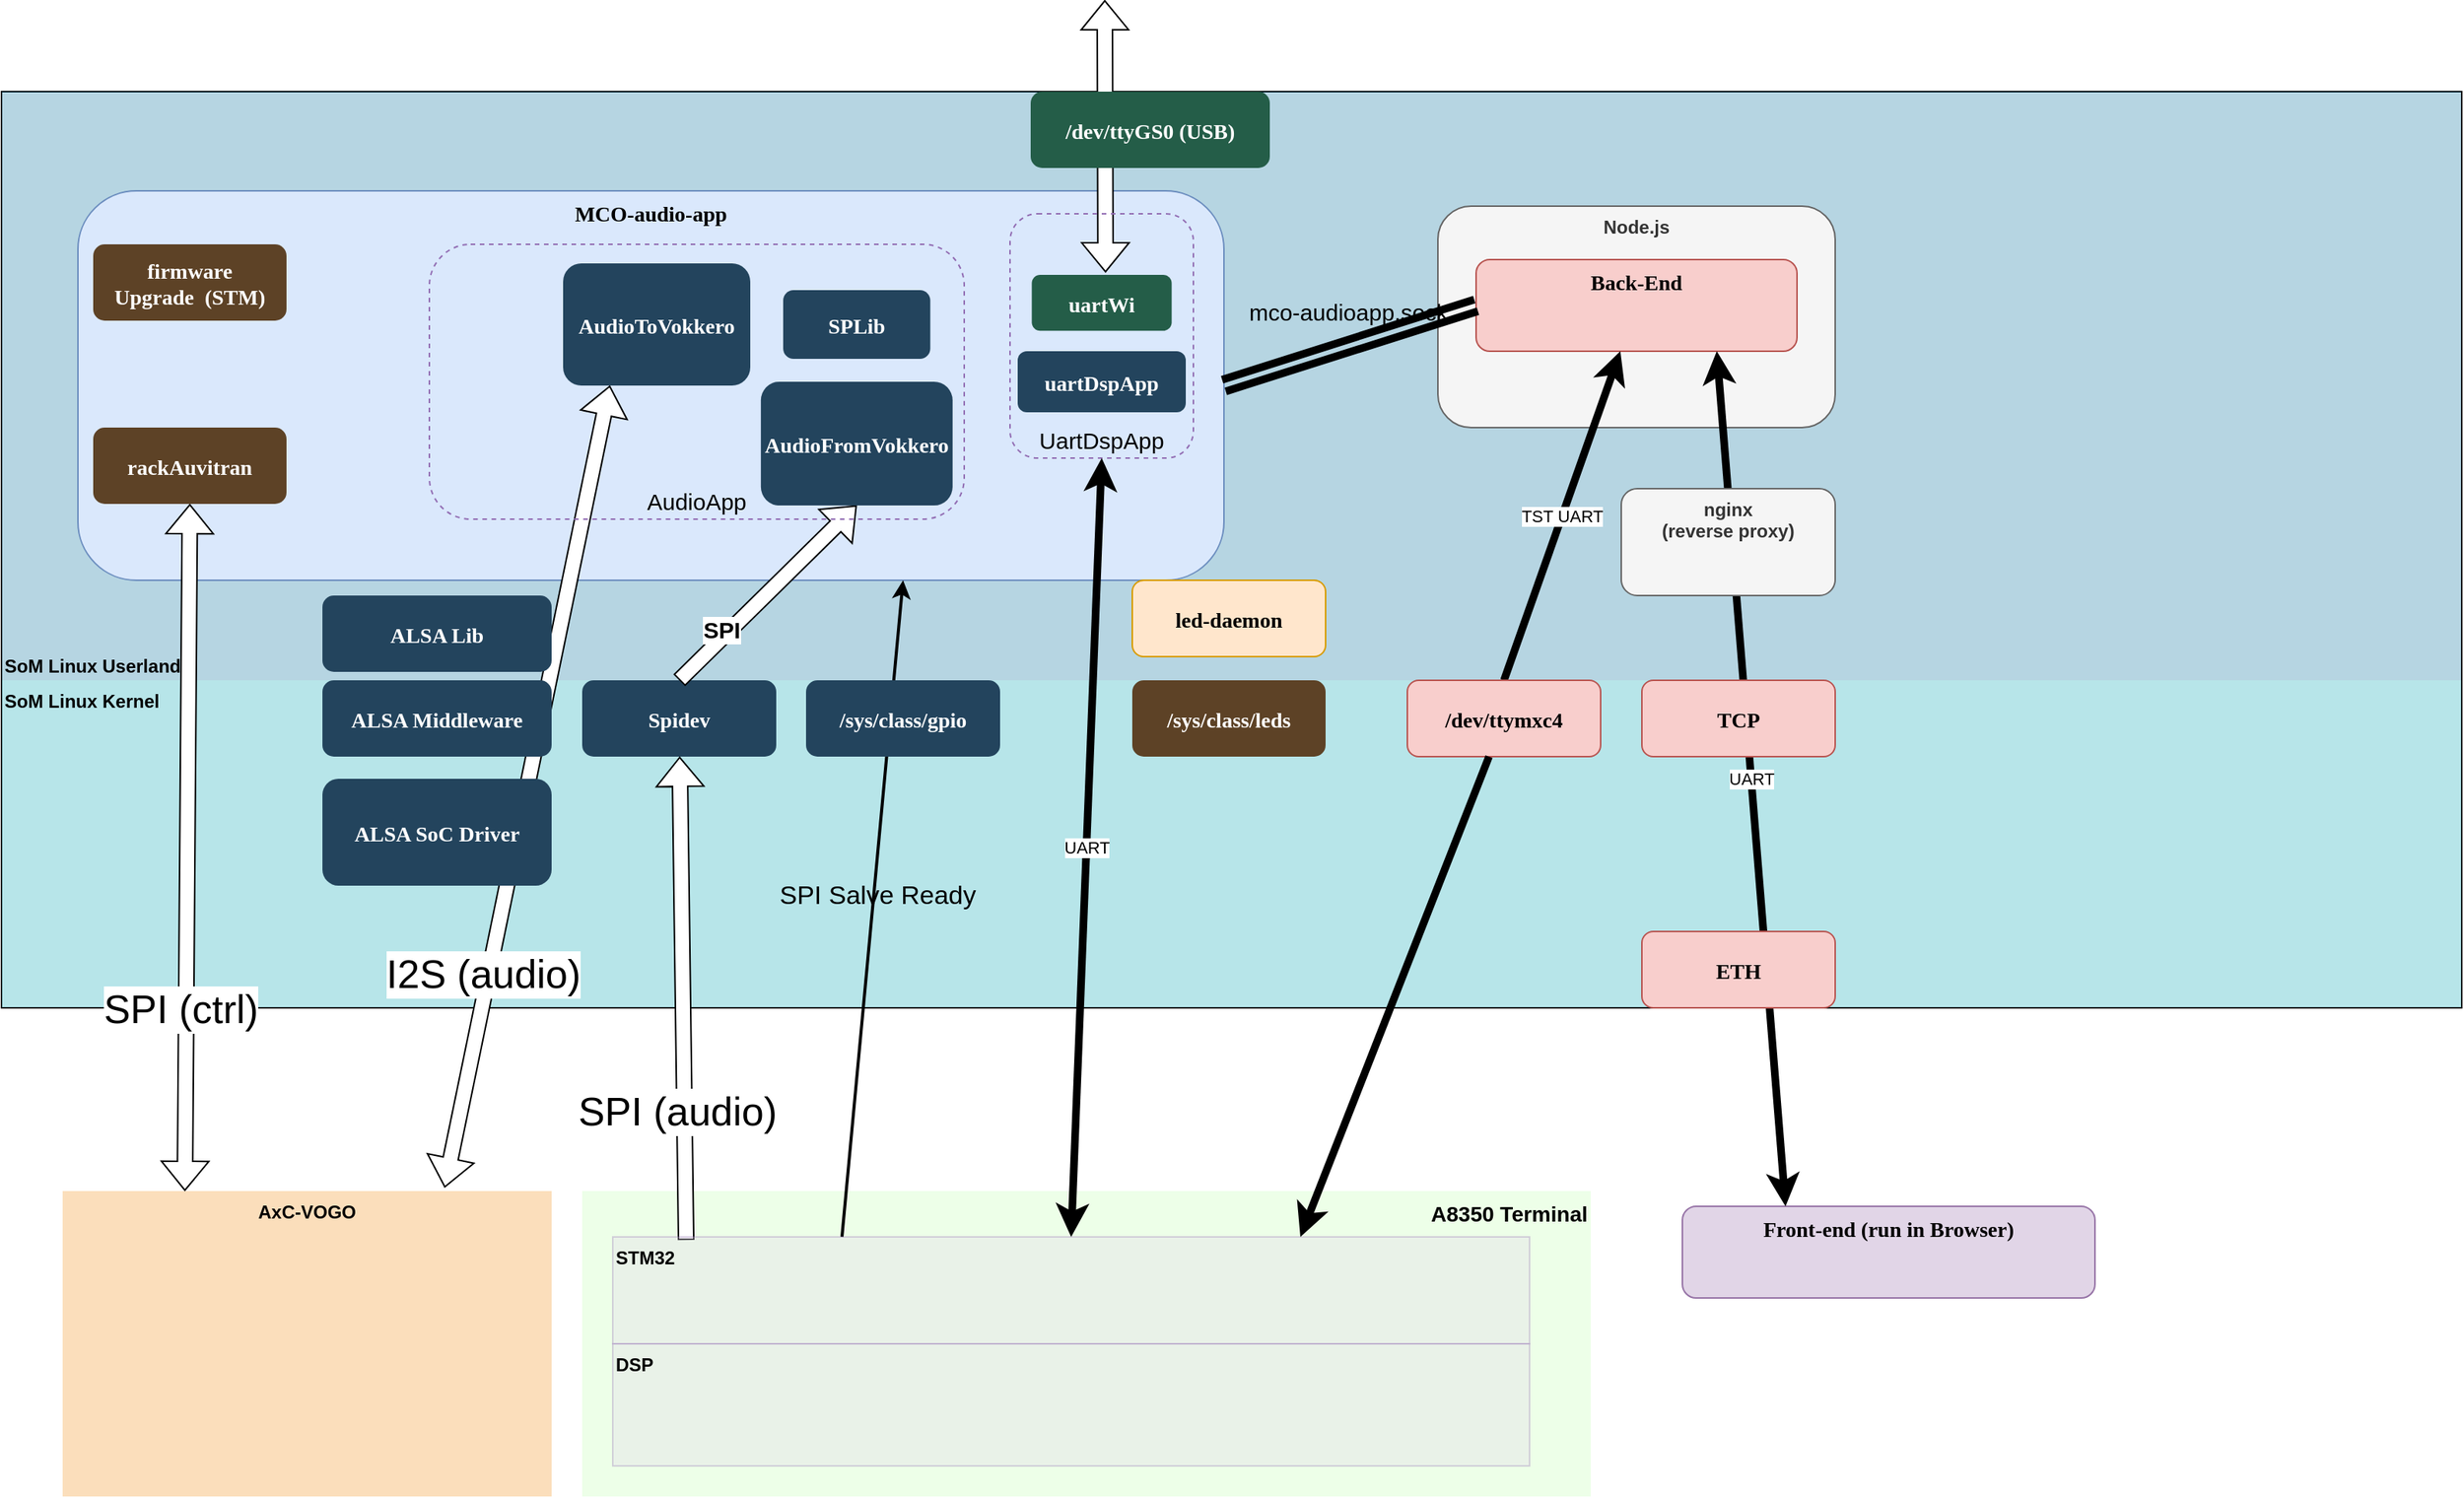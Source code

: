 <mxfile version="16.5.4" type="github">
  <diagram name="Page-1" id="2c0d36ab-eaac-3732-788b-9136903baeff">
    <mxGraphModel dx="2172" dy="960" grid="1" gridSize="10" guides="1" tooltips="1" connect="1" arrows="1" fold="1" page="1" pageScale="1.5" pageWidth="1169" pageHeight="827" background="none" math="0" shadow="0">
      <root>
        <mxCell id="0" />
        <mxCell id="1" parent="0" />
        <mxCell id="36HzXRvJtUE0cEunPF5f-136" value="" style="rounded=0;whiteSpace=wrap;html=1;labelBackgroundColor=none;fontColor=default;strokeColor=default;fillColor=none;" parent="1" vertex="1">
          <mxGeometry x="920" y="220" width="1610" height="600" as="geometry" />
        </mxCell>
        <mxCell id="122" value="SoM Linux Userland" style="fillColor=#10739E;strokeColor=none;opacity=30;align=left;verticalAlign=bottom;fontStyle=1" parent="1" vertex="1">
          <mxGeometry x="920" y="220" width="1610" height="385.5" as="geometry" />
        </mxCell>
        <mxCell id="0WuZlEnzJ-5e1mdfW7h4-131" value="Node.js" style="rounded=1;whiteSpace=wrap;html=1;horizontal=1;align=center;verticalAlign=top;fontStyle=1;fillColor=#f5f5f5;fontColor=#333333;strokeColor=#666666;" vertex="1" parent="1">
          <mxGeometry x="1860" y="295" width="260" height="145" as="geometry" />
        </mxCell>
        <mxCell id="109" value="SoM Linux Kernel" style="fillColor=#12AAB5;strokeColor=none;opacity=30;align=left;verticalAlign=top;fontStyle=1" parent="1" vertex="1">
          <mxGeometry x="920" y="605.5" width="1610" height="214.5" as="geometry" />
        </mxCell>
        <mxCell id="36HzXRvJtUE0cEunPF5f-138" value="&lt;b&gt;&lt;font style=&quot;font-size: 14px&quot;&gt;A8350 Terminal&lt;/font&gt;&lt;/b&gt;" style="rounded=0;whiteSpace=wrap;html=1;labelBackgroundColor=none;fontColor=default;strokeColor=none;fillColor=#C2FFB3;opacity=30;verticalAlign=top;align=right;" parent="1" vertex="1">
          <mxGeometry x="1300" y="940" width="660" height="200" as="geometry" />
        </mxCell>
        <mxCell id="117" value="AxC-VOGO" style="fillColor=#F2931E;strokeColor=none;opacity=30;align=center;verticalAlign=top;fontStyle=1" parent="1" vertex="1">
          <mxGeometry x="960" y="940" width="320" height="200" as="geometry" />
        </mxCell>
        <mxCell id="29" value="MCO-audio-app" style="rounded=1;fillColor=#dae8fc;strokeColor=#6c8ebf;fontStyle=1;fontFamily=Tahoma;fontSize=14;labelBackgroundColor=none;align=center;verticalAlign=top;" parent="1" vertex="1">
          <mxGeometry x="970" y="285" width="750" height="255" as="geometry" />
        </mxCell>
        <mxCell id="36HzXRvJtUE0cEunPF5f-161" value="" style="shape=flexArrow;endArrow=classic;html=1;rounded=0;fontColor=default;exitX=0.25;exitY=0;exitDx=0;exitDy=0;fillColor=default;startArrow=block;entryX=0.5;entryY=1;entryDx=0;entryDy=0;" parent="1" target="36HzXRvJtUE0cEunPF5f-156" edge="1">
          <mxGeometry width="50" height="50" relative="1" as="geometry">
            <mxPoint x="1040" y="940" as="sourcePoint" />
            <mxPoint x="1200" y="650" as="targetPoint" />
          </mxGeometry>
        </mxCell>
        <mxCell id="36HzXRvJtUE0cEunPF5f-162" value="&lt;font style=&quot;font-size: 26px&quot;&gt;SPI (ctrl)&lt;/font&gt;" style="edgeLabel;html=1;align=center;verticalAlign=middle;resizable=0;points=[];fontColor=default;" parent="36HzXRvJtUE0cEunPF5f-161" vertex="1" connectable="0">
          <mxGeometry x="-0.47" y="5" relative="1" as="geometry">
            <mxPoint x="1" as="offset" />
          </mxGeometry>
        </mxCell>
        <mxCell id="36HzXRvJtUE0cEunPF5f-169" value="" style="shape=flexArrow;endArrow=classic;html=1;rounded=0;fontColor=default;exitX=0.25;exitY=0;exitDx=0;exitDy=0;fillColor=default;startArrow=block;entryX=0.25;entryY=1;entryDx=0;entryDy=0;" parent="1" edge="1" target="36HzXRvJtUE0cEunPF5f-151">
          <mxGeometry width="50" height="50" relative="1" as="geometry">
            <mxPoint x="1210" y="937.75" as="sourcePoint" />
            <mxPoint x="1213.25" y="487.75" as="targetPoint" />
          </mxGeometry>
        </mxCell>
        <mxCell id="36HzXRvJtUE0cEunPF5f-170" value="&lt;font style=&quot;font-size: 26px&quot;&gt;I2S (audio)&lt;/font&gt;" style="edgeLabel;html=1;align=center;verticalAlign=middle;resizable=0;points=[];fontColor=default;" parent="36HzXRvJtUE0cEunPF5f-169" vertex="1" connectable="0">
          <mxGeometry x="-0.47" y="5" relative="1" as="geometry">
            <mxPoint x="1" as="offset" />
          </mxGeometry>
        </mxCell>
        <mxCell id="4" value="ALSA SoC Driver" style="rounded=1;fillColor=#23445D;gradientColor=none;strokeColor=none;fontColor=#FFFFFF;fontStyle=1;fontFamily=Tahoma;fontSize=14" parent="1" vertex="1">
          <mxGeometry x="1130" y="670" width="150" height="70" as="geometry" />
        </mxCell>
        <mxCell id="36HzXRvJtUE0cEunPF5f-130" value="ALSA Middleware" style="rounded=1;fillColor=#23445D;gradientColor=none;strokeColor=none;fontColor=#FFFFFF;fontStyle=1;fontFamily=Tahoma;fontSize=14" parent="1" vertex="1">
          <mxGeometry x="1130" y="605.5" width="150" height="50" as="geometry" />
        </mxCell>
        <mxCell id="36HzXRvJtUE0cEunPF5f-131" value="ALSA Lib" style="rounded=1;fillColor=#23445D;gradientColor=none;strokeColor=none;fontColor=#FFFFFF;fontStyle=1;fontFamily=Tahoma;fontSize=14" parent="1" vertex="1">
          <mxGeometry x="1130" y="550" width="150" height="50" as="geometry" />
        </mxCell>
        <mxCell id="36HzXRvJtUE0cEunPF5f-132" value="Spidev" style="rounded=1;fillColor=#23445D;gradientColor=none;strokeColor=none;fontColor=#FFFFFF;fontStyle=1;fontFamily=Tahoma;fontSize=14" parent="1" vertex="1">
          <mxGeometry x="1300" y="605.5" width="127" height="50" as="geometry" />
        </mxCell>
        <mxCell id="36HzXRvJtUE0cEunPF5f-137" value="DSP" style="fillColor=#DED5E8;strokeColor=#926DB3;opacity=30;align=left;verticalAlign=top;fontStyle=1" parent="1" vertex="1">
          <mxGeometry x="1320" y="1040" width="600" height="80" as="geometry" />
        </mxCell>
        <mxCell id="36HzXRvJtUE0cEunPF5f-140" value="" style="shape=flexArrow;endArrow=classic;html=1;rounded=0;fontColor=default;exitX=0.08;exitY=0.029;exitDx=0;exitDy=0;fillColor=default;exitPerimeter=0;" parent="1" target="36HzXRvJtUE0cEunPF5f-132" edge="1" source="36HzXRvJtUE0cEunPF5f-173">
          <mxGeometry width="50" height="50" relative="1" as="geometry">
            <mxPoint x="1385" y="940" as="sourcePoint" />
            <mxPoint x="1410" y="950" as="targetPoint" />
          </mxGeometry>
        </mxCell>
        <mxCell id="36HzXRvJtUE0cEunPF5f-141" value="&lt;font style=&quot;font-size: 26px&quot;&gt;SPI (audio)&lt;/font&gt;" style="edgeLabel;html=1;align=center;verticalAlign=middle;resizable=0;points=[];fontColor=default;" parent="36HzXRvJtUE0cEunPF5f-140" vertex="1" connectable="0">
          <mxGeometry x="-0.47" y="5" relative="1" as="geometry">
            <mxPoint as="offset" />
          </mxGeometry>
        </mxCell>
        <mxCell id="36HzXRvJtUE0cEunPF5f-142" value="" style="endArrow=none;html=1;rounded=0;fontSize=26;fontColor=default;fillColor=#d5e8d4;entryX=0.25;entryY=0;entryDx=0;entryDy=0;strokeWidth=2;endFill=0;startArrow=classic;startFill=1;sketch=0;strokeColor=#000000;" parent="1" edge="1" target="36HzXRvJtUE0cEunPF5f-173">
          <mxGeometry relative="1" as="geometry">
            <mxPoint x="1510" y="540" as="sourcePoint" />
            <mxPoint x="1470" y="940" as="targetPoint" />
          </mxGeometry>
        </mxCell>
        <mxCell id="36HzXRvJtUE0cEunPF5f-143" value="SPI Salve Ready" style="edgeLabel;resizable=0;html=1;align=center;verticalAlign=middle;labelBackgroundColor=none;fontSize=17;fontColor=default;strokeColor=#926DB3;fillColor=none;" parent="36HzXRvJtUE0cEunPF5f-142" connectable="0" vertex="1">
          <mxGeometry relative="1" as="geometry">
            <mxPoint x="3" y="-8" as="offset" />
          </mxGeometry>
        </mxCell>
        <mxCell id="36HzXRvJtUE0cEunPF5f-148" value="" style="shape=flexArrow;endArrow=classic;html=1;rounded=0;fontColor=default;exitX=0.5;exitY=0;exitDx=0;exitDy=0;fillColor=default;entryX=0.5;entryY=1;entryDx=0;entryDy=0;" parent="1" source="36HzXRvJtUE0cEunPF5f-132" target="36HzXRvJtUE0cEunPF5f-144" edge="1">
          <mxGeometry width="50" height="50" relative="1" as="geometry">
            <mxPoint x="1364.16" y="712.25" as="sourcePoint" />
            <mxPoint x="1362.781" y="427.75" as="targetPoint" />
          </mxGeometry>
        </mxCell>
        <mxCell id="36HzXRvJtUE0cEunPF5f-149" value="&lt;font style=&quot;font-size: 15px;&quot;&gt;&lt;span style=&quot;font-size: 15px;&quot;&gt;SPI&lt;/span&gt;&lt;/font&gt;" style="edgeLabel;html=1;align=center;verticalAlign=middle;resizable=0;points=[];fontColor=default;fontStyle=1;fontSize=15;" parent="36HzXRvJtUE0cEunPF5f-148" vertex="1" connectable="0">
          <mxGeometry x="-0.47" y="5" relative="1" as="geometry">
            <mxPoint as="offset" />
          </mxGeometry>
        </mxCell>
        <mxCell id="36HzXRvJtUE0cEunPF5f-171" value="" style="shape=flexArrow;endArrow=classic;html=1;rounded=0;fontColor=default;exitX=0.25;exitY=0;exitDx=0;exitDy=0;fillColor=default;startArrow=block;" parent="1" edge="1">
          <mxGeometry width="50" height="50" relative="1" as="geometry">
            <mxPoint x="1642.47" y="338.5" as="sourcePoint" />
            <mxPoint x="1642" y="160" as="targetPoint" />
          </mxGeometry>
        </mxCell>
        <mxCell id="36HzXRvJtUE0cEunPF5f-154" value="/dev/ttyGS0 (USB)" style="rounded=1;fillColor=#245D48;gradientColor=none;strokeColor=none;fontColor=#FFFFFF;fontStyle=1;fontFamily=Tahoma;fontSize=14" parent="1" vertex="1">
          <mxGeometry x="1593.5" y="220" width="156.5" height="50" as="geometry" />
        </mxCell>
        <mxCell id="36HzXRvJtUE0cEunPF5f-155" value="firmware&#xa;Upgrade  (STM)" style="rounded=1;fillColor=#5D4226;gradientColor=none;strokeColor=none;fontColor=#FFFFFF;fontStyle=1;fontFamily=Tahoma;fontSize=14" parent="1" vertex="1">
          <mxGeometry x="980" y="320" width="126.5" height="50" as="geometry" />
        </mxCell>
        <mxCell id="36HzXRvJtUE0cEunPF5f-156" value="rackAuvitran" style="rounded=1;fillColor=#5D4226;gradientColor=none;strokeColor=none;fontColor=#FFFFFF;fontStyle=1;fontFamily=Tahoma;fontSize=14" parent="1" vertex="1">
          <mxGeometry x="980" y="440" width="126.5" height="50" as="geometry" />
        </mxCell>
        <mxCell id="36HzXRvJtUE0cEunPF5f-159" value="" style="group;verticalAlign=bottom;" parent="1" vertex="1" connectable="0">
          <mxGeometry x="1580" y="300" width="140" height="220" as="geometry" />
        </mxCell>
        <mxCell id="36HzXRvJtUE0cEunPF5f-157" value="UartDspApp" style="rounded=1;whiteSpace=wrap;html=1;labelBackgroundColor=none;fontSize=15;fontColor=default;strokeColor=#926DB3;fillColor=none;dashed=1;verticalAlign=bottom;" parent="36HzXRvJtUE0cEunPF5f-159" vertex="1">
          <mxGeometry width="120" height="160" as="geometry" />
        </mxCell>
        <mxCell id="36HzXRvJtUE0cEunPF5f-152" value="uartDspApp" style="rounded=1;fillColor=#23445D;gradientColor=none;strokeColor=none;fontColor=#FFFFFF;fontStyle=1;fontFamily=Tahoma;fontSize=14" parent="36HzXRvJtUE0cEunPF5f-159" vertex="1">
          <mxGeometry x="5" y="90" width="110" height="40" as="geometry" />
        </mxCell>
        <mxCell id="36HzXRvJtUE0cEunPF5f-153" value="uartWi" style="rounded=1;fillColor=#245D48;gradientColor=none;strokeColor=none;fontColor=#FFFFFF;fontStyle=1;fontFamily=Tahoma;fontSize=14" parent="36HzXRvJtUE0cEunPF5f-159" vertex="1">
          <mxGeometry x="14.23" y="40" width="91.54" height="36.67" as="geometry" />
        </mxCell>
        <mxCell id="36HzXRvJtUE0cEunPF5f-160" value="" style="group;verticalAlign=bottom;" parent="1" vertex="1" connectable="0">
          <mxGeometry x="1200" y="320" width="350" height="180" as="geometry" />
        </mxCell>
        <mxCell id="36HzXRvJtUE0cEunPF5f-158" value="AudioApp" style="rounded=1;whiteSpace=wrap;html=1;labelBackgroundColor=none;fontSize=15;fontColor=default;strokeColor=#926DB3;fillColor=none;dashed=1;verticalAlign=bottom;" parent="36HzXRvJtUE0cEunPF5f-160" vertex="1">
          <mxGeometry width="350.0" height="180" as="geometry" />
        </mxCell>
        <mxCell id="36HzXRvJtUE0cEunPF5f-144" value="AudioFromVokkero" style="rounded=1;fillColor=#23445D;gradientColor=none;strokeColor=none;fontColor=#FFFFFF;fontStyle=1;fontFamily=Tahoma;fontSize=14" parent="36HzXRvJtUE0cEunPF5f-160" vertex="1">
          <mxGeometry x="216.93" y="90" width="125.475" height="81" as="geometry" />
        </mxCell>
        <mxCell id="10" value="SPLib" style="rounded=1;fillColor=#23445D;gradientColor=none;strokeColor=none;fontColor=#FFFFFF;fontStyle=1;fontFamily=Tahoma;fontSize=14" parent="36HzXRvJtUE0cEunPF5f-160" vertex="1">
          <mxGeometry x="231.543" y="30" width="96.25" height="45" as="geometry" />
        </mxCell>
        <mxCell id="36HzXRvJtUE0cEunPF5f-151" value="AudioToVokkero" style="rounded=1;fillColor=#23445D;gradientColor=none;strokeColor=none;fontColor=#FFFFFF;fontStyle=1;fontFamily=Tahoma;fontSize=14" parent="36HzXRvJtUE0cEunPF5f-160" vertex="1">
          <mxGeometry x="87.5" y="12.5" width="122.5" height="80" as="geometry" />
        </mxCell>
        <mxCell id="36HzXRvJtUE0cEunPF5f-166" value="/sys/class/leds" style="rounded=1;fillColor=#5D4226;gradientColor=none;strokeColor=none;fontColor=#FFFFFF;fontStyle=1;fontFamily=Tahoma;fontSize=14" parent="1" vertex="1">
          <mxGeometry x="1660" y="605.5" width="126.5" height="50" as="geometry" />
        </mxCell>
        <mxCell id="36HzXRvJtUE0cEunPF5f-167" value="led-daemon" style="rounded=1;fillColor=#ffe6cc;strokeColor=#d79b00;fontStyle=1;fontFamily=Tahoma;fontSize=14;" parent="1" vertex="1">
          <mxGeometry x="1660" y="540" width="126.5" height="50" as="geometry" />
        </mxCell>
        <mxCell id="36HzXRvJtUE0cEunPF5f-173" value="STM32&#xa;" style="fillColor=#DED5E8;strokeColor=#926DB3;opacity=30;align=left;verticalAlign=top;fontStyle=1" parent="1" vertex="1">
          <mxGeometry x="1320" y="970" width="600" height="70" as="geometry" />
        </mxCell>
        <mxCell id="0WuZlEnzJ-5e1mdfW7h4-124" value="Front-end (run in Browser)&#xa;" style="rounded=1;fillColor=#e1d5e7;strokeColor=#9673a6;fontStyle=1;fontFamily=Tahoma;fontSize=14;labelBackgroundColor=none;align=center;verticalAlign=top;" vertex="1" parent="1">
          <mxGeometry x="2020" y="950" width="270" height="60" as="geometry" />
        </mxCell>
        <mxCell id="0WuZlEnzJ-5e1mdfW7h4-123" value="Back-End" style="rounded=1;fillColor=#f8cecc;strokeColor=#b85450;fontStyle=1;fontFamily=Tahoma;fontSize=14;labelBackgroundColor=none;align=center;verticalAlign=top;" vertex="1" parent="1">
          <mxGeometry x="1885" y="330" width="210" height="60" as="geometry" />
        </mxCell>
        <mxCell id="0WuZlEnzJ-5e1mdfW7h4-134" value="UART" style="endArrow=classic;startArrow=classic;html=1;rounded=0;entryX=0.5;entryY=1;entryDx=0;entryDy=0;strokeWidth=5;exitX=0.5;exitY=0;exitDx=0;exitDy=0;" edge="1" parent="1" source="36HzXRvJtUE0cEunPF5f-173" target="36HzXRvJtUE0cEunPF5f-157">
          <mxGeometry width="50" height="50" relative="1" as="geometry">
            <mxPoint x="1780" y="980" as="sourcePoint" />
            <mxPoint x="2042.5" y="500" as="targetPoint" />
          </mxGeometry>
        </mxCell>
        <mxCell id="0WuZlEnzJ-5e1mdfW7h4-146" value="UART" style="endArrow=classic;startArrow=classic;html=1;rounded=0;entryX=0.75;entryY=1;entryDx=0;entryDy=0;strokeWidth=5;exitX=0.25;exitY=0;exitDx=0;exitDy=0;" edge="1" parent="1" source="0WuZlEnzJ-5e1mdfW7h4-124" target="0WuZlEnzJ-5e1mdfW7h4-123">
          <mxGeometry width="50" height="50" relative="1" as="geometry">
            <mxPoint x="1630" y="980" as="sourcePoint" />
            <mxPoint x="1650" y="470" as="targetPoint" />
          </mxGeometry>
        </mxCell>
        <mxCell id="0WuZlEnzJ-5e1mdfW7h4-136" value="&lt;font style=&quot;font-size: 15px&quot;&gt;mco-audioapp.sock&lt;/font&gt;" style="shape=link;html=1;rounded=0;strokeColor=#000000;strokeWidth=5;exitX=1;exitY=0.5;exitDx=0;exitDy=0;entryX=0;entryY=0.5;entryDx=0;entryDy=0;labelBackgroundColor=none;" edge="1" parent="1" source="29" target="0WuZlEnzJ-5e1mdfW7h4-123">
          <mxGeometry x="0.059" y="23" width="100" relative="1" as="geometry">
            <mxPoint x="1960" y="1060" as="sourcePoint" />
            <mxPoint x="2060" y="1060" as="targetPoint" />
            <mxPoint x="1" y="1" as="offset" />
          </mxGeometry>
        </mxCell>
        <mxCell id="0WuZlEnzJ-5e1mdfW7h4-137" value="nginx&lt;br&gt;(reverse proxy)" style="rounded=1;whiteSpace=wrap;html=1;horizontal=1;align=center;verticalAlign=top;fontStyle=1;fillColor=#f5f5f5;fontColor=#333333;strokeColor=#666666;" vertex="1" parent="1">
          <mxGeometry x="1980" y="480" width="140" height="70" as="geometry" />
        </mxCell>
        <mxCell id="0WuZlEnzJ-5e1mdfW7h4-140" value="TST UART" style="endArrow=classic;startArrow=none;html=1;rounded=0;strokeWidth=5;exitX=0.5;exitY=0;exitDx=0;exitDy=0;" edge="1" parent="1" source="0WuZlEnzJ-5e1mdfW7h4-125" target="0WuZlEnzJ-5e1mdfW7h4-123">
          <mxGeometry width="50" height="50" relative="1" as="geometry">
            <mxPoint x="1630" y="980" as="sourcePoint" />
            <mxPoint x="1650" y="470" as="targetPoint" />
          </mxGeometry>
        </mxCell>
        <mxCell id="0WuZlEnzJ-5e1mdfW7h4-142" value="TCP" style="rounded=1;fillColor=#f8cecc;strokeColor=#b85450;fontStyle=1;fontFamily=Tahoma;fontSize=14" vertex="1" parent="1">
          <mxGeometry x="1993.5" y="605.5" width="126.5" height="50" as="geometry" />
        </mxCell>
        <mxCell id="0WuZlEnzJ-5e1mdfW7h4-125" value="/dev/ttymxc4" style="rounded=1;fillColor=#f8cecc;strokeColor=#b85450;fontStyle=1;fontFamily=Tahoma;fontSize=14" vertex="1" parent="1">
          <mxGeometry x="1840" y="605.5" width="126.5" height="50" as="geometry" />
        </mxCell>
        <mxCell id="0WuZlEnzJ-5e1mdfW7h4-143" value="" style="endArrow=none;startArrow=classic;html=1;rounded=0;strokeWidth=5;exitX=0.75;exitY=0;exitDx=0;exitDy=0;" edge="1" parent="1" source="36HzXRvJtUE0cEunPF5f-173" target="0WuZlEnzJ-5e1mdfW7h4-125">
          <mxGeometry width="50" height="50" relative="1" as="geometry">
            <mxPoint x="1770" y="970" as="sourcePoint" />
            <mxPoint x="1979.18" y="390" as="targetPoint" />
          </mxGeometry>
        </mxCell>
        <mxCell id="0WuZlEnzJ-5e1mdfW7h4-145" value="ETH" style="rounded=1;fillColor=#f8cecc;strokeColor=#b85450;fontStyle=1;fontFamily=Tahoma;fontSize=14" vertex="1" parent="1">
          <mxGeometry x="1993.5" y="770" width="126.5" height="50" as="geometry" />
        </mxCell>
        <mxCell id="36HzXRvJtUE0cEunPF5f-133" value="/sys/class/gpio" style="rounded=1;fillColor=#23445D;gradientColor=none;strokeColor=none;fontColor=#FFFFFF;fontStyle=1;fontFamily=Tahoma;fontSize=14" parent="1" vertex="1">
          <mxGeometry x="1446.5" y="605.5" width="127" height="50" as="geometry" />
        </mxCell>
      </root>
    </mxGraphModel>
  </diagram>
</mxfile>
